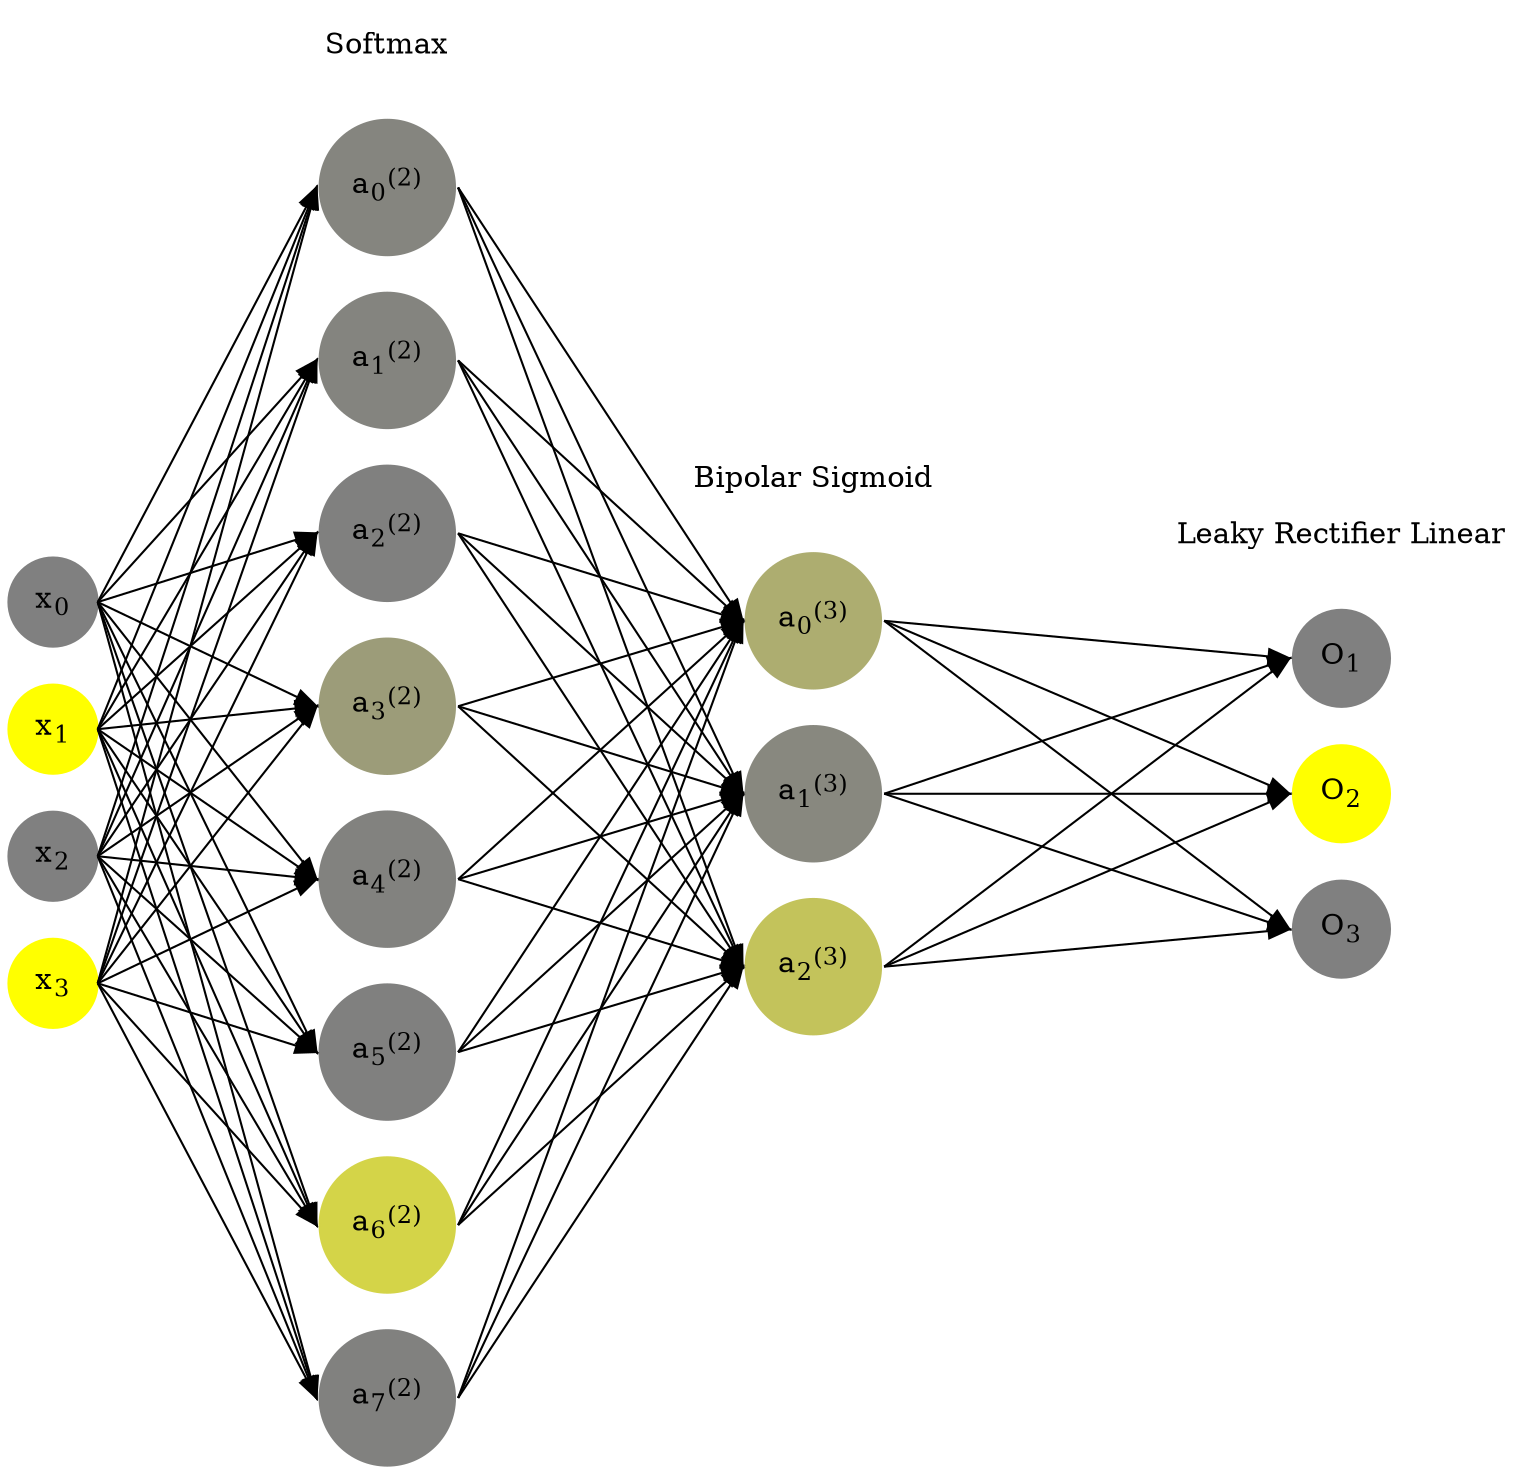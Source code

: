 digraph G {
	rankdir = LR;
	splines=false;
	edge[style=invis];
	ranksep= 1.4;
	{
	node [shape=circle, color="0.1667, 0.0, 0.5", style=filled, fillcolor="0.1667, 0.0, 0.5"];
	x0 [label=<x<sub>0</sub>>];
	}
	{
	node [shape=circle, color="0.1667, 1.0, 1.0", style=filled, fillcolor="0.1667, 1.0, 1.0"];
	x1 [label=<x<sub>1</sub>>];
	}
	{
	node [shape=circle, color="0.1667, 0.0, 0.5", style=filled, fillcolor="0.1667, 0.0, 0.5"];
	x2 [label=<x<sub>2</sub>>];
	}
	{
	node [shape=circle, color="0.1667, 1.0, 1.0", style=filled, fillcolor="0.1667, 1.0, 1.0"];
	x3 [label=<x<sub>3</sub>>];
	}
	{
	node [shape=circle, color="0.1667, 0.043559, 0.521779", style=filled, fillcolor="0.1667, 0.043559, 0.521779"];
	a02 [label=<a<sub>0</sub><sup>(2)</sup>>];
	}
	{
	node [shape=circle, color="0.1667, 0.033753, 0.516877", style=filled, fillcolor="0.1667, 0.033753, 0.516877"];
	a12 [label=<a<sub>1</sub><sup>(2)</sup>>];
	}
	{
	node [shape=circle, color="0.1667, 0.003387, 0.501694", style=filled, fillcolor="0.1667, 0.003387, 0.501694"];
	a22 [label=<a<sub>2</sub><sup>(2)</sup>>];
	}
	{
	node [shape=circle, color="0.1667, 0.222241, 0.611120", style=filled, fillcolor="0.1667, 0.222241, 0.611120"];
	a32 [label=<a<sub>3</sub><sup>(2)</sup>>];
	}
	{
	node [shape=circle, color="0.1667, 0.017005, 0.508502", style=filled, fillcolor="0.1667, 0.017005, 0.508502"];
	a42 [label=<a<sub>4</sub><sup>(2)</sup>>];
	}
	{
	node [shape=circle, color="0.1667, 0.005882, 0.502941", style=filled, fillcolor="0.1667, 0.005882, 0.502941"];
	a52 [label=<a<sub>5</sub><sup>(2)</sup>>];
	}
	{
	node [shape=circle, color="0.1667, 0.659957, 0.829979", style=filled, fillcolor="0.1667, 0.659957, 0.829979"];
	a62 [label=<a<sub>6</sub><sup>(2)</sup>>];
	}
	{
	node [shape=circle, color="0.1667, 0.014215, 0.507108", style=filled, fillcolor="0.1667, 0.014215, 0.507108"];
	a72 [label=<a<sub>7</sub><sup>(2)</sup>>];
	}
	{
	node [shape=circle, color="0.1667, 0.353252, 0.676626", style=filled, fillcolor="0.1667, 0.353252, 0.676626"];
	a03 [label=<a<sub>0</sub><sup>(3)</sup>>];
	}
	{
	node [shape=circle, color="0.1667, 0.066109, 0.533054", style=filled, fillcolor="0.1667, 0.066109, 0.533054"];
	a13 [label=<a<sub>1</sub><sup>(3)</sup>>];
	}
	{
	node [shape=circle, color="0.1667, 0.530356, 0.765178", style=filled, fillcolor="0.1667, 0.530356, 0.765178"];
	a23 [label=<a<sub>2</sub><sup>(3)</sup>>];
	}
	{
	node [shape=circle, color="0.1667, 0.0, 0.5", style=filled, fillcolor="0.1667, 0.0, 0.5"];
	O1 [label=<O<sub>1</sub>>];
	}
	{
	node [shape=circle, color="0.1667, 1.0, 1.0", style=filled, fillcolor="0.1667, 1.0, 1.0"];
	O2 [label=<O<sub>2</sub>>];
	}
	{
	node [shape=circle, color="0.1667, 0.0, 0.5", style=filled, fillcolor="0.1667, 0.0, 0.5"];
	O3 [label=<O<sub>3</sub>>];
	}
	{
	rank=same;
	x0->x1->x2->x3;
	}
	{
	rank=same;
	a02->a12->a22->a32->a42->a52->a62->a72;
	}
	{
	rank=same;
	a03->a13->a23;
	}
	{
	rank=same;
	O1->O2->O3;
	}
	l1 [shape=plaintext,label="Softmax"];
	l1->a02;
	{rank=same; l1;a02};
	l2 [shape=plaintext,label="Bipolar Sigmoid"];
	l2->a03;
	{rank=same; l2;a03};
	l3 [shape=plaintext,label="Leaky Rectifier Linear"];
	l3->O1;
	{rank=same; l3;O1};
edge[style=solid, tailport=e, headport=w];
	{x0;x1;x2;x3} -> {a02;a12;a22;a32;a42;a52;a62;a72};
	{a02;a12;a22;a32;a42;a52;a62;a72} -> {a03;a13;a23};
	{a03;a13;a23} -> {O1,O2,O3};
}